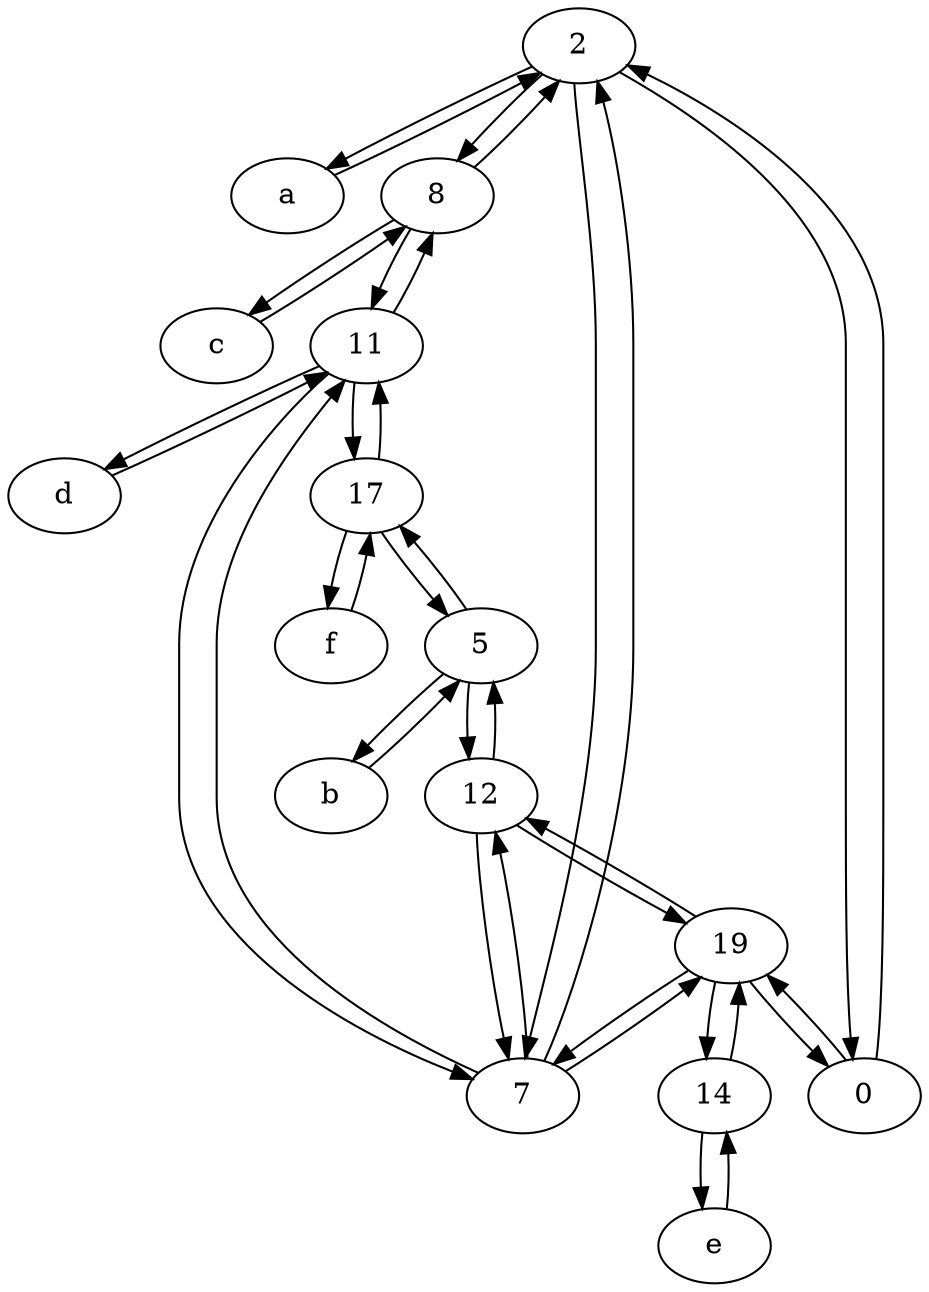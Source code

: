 digraph  {
	2;
	d [pos="20,30!"];
	a [pos="40,10!"];
	17;
	c [pos="20,10!"];
	f [pos="15,45!"];
	b [pos="50,20!"];
	e [pos="30,50!"];
	14;
	8;
	19;
	5;
	12;
	0;
	11;
	7;
	12 -> 5;
	8 -> c;
	11 -> 17;
	17 -> 5;
	14 -> 19;
	8 -> 11;
	5 -> 12;
	19 -> 12;
	11 -> 8;
	2 -> 8;
	0 -> 19;
	7 -> 12;
	19 -> 14;
	8 -> 2;
	19 -> 7;
	17 -> 11;
	b -> 5;
	5 -> b;
	12 -> 19;
	14 -> e;
	2 -> a;
	7 -> 19;
	e -> 14;
	c -> 8;
	7 -> 2;
	19 -> 0;
	f -> 17;
	2 -> 7;
	0 -> 2;
	7 -> 11;
	d -> 11;
	5 -> 17;
	11 -> 7;
	17 -> f;
	a -> 2;
	12 -> 7;
	11 -> d;
	2 -> 0;

	}